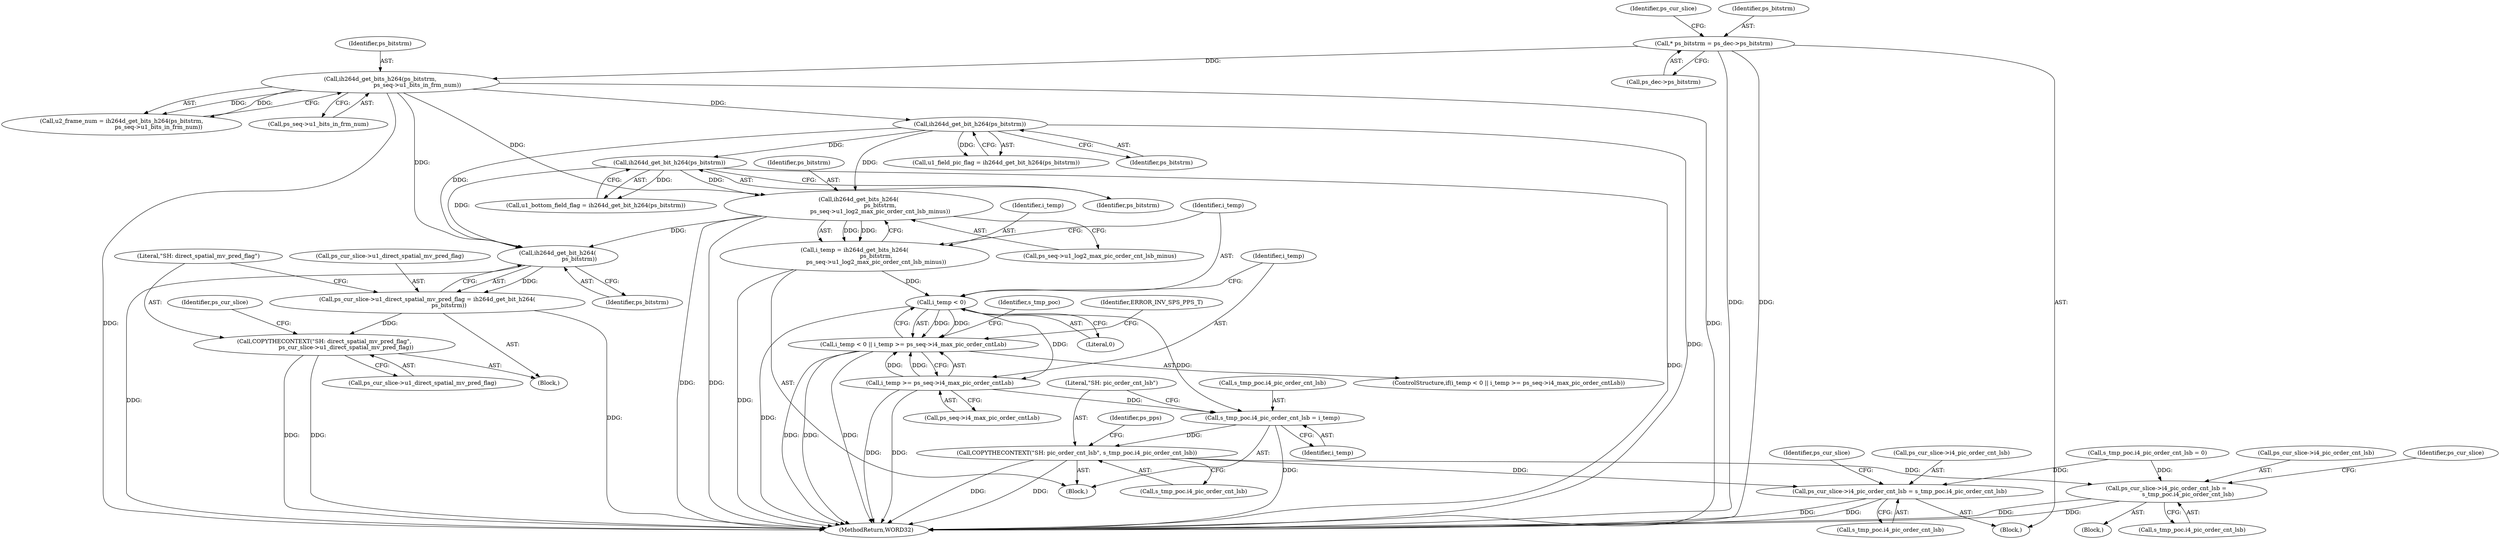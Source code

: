 digraph "0_Android_e629194c62a9a129ce378e08cb1059a8a53f1795_1@pointer" {
"1000604" [label="(Call,ih264d_get_bits_h264(\n                        ps_bitstrm,\n                        ps_seq->u1_log2_max_pic_order_cnt_lsb_minus))"];
"1000473" [label="(Call,ih264d_get_bits_h264(ps_bitstrm,\n                                         ps_seq->u1_bits_in_frm_num))"];
"1000168" [label="(Call,* ps_bitstrm = ps_dec->ps_bitstrm)"];
"1000489" [label="(Call,ih264d_get_bit_h264(ps_bitstrm))"];
"1000509" [label="(Call,ih264d_get_bit_h264(ps_bitstrm))"];
"1000602" [label="(Call,i_temp = ih264d_get_bits_h264(\n                        ps_bitstrm,\n                        ps_seq->u1_log2_max_pic_order_cnt_lsb_minus))"];
"1000611" [label="(Call,i_temp < 0)"];
"1000610" [label="(Call,i_temp < 0 || i_temp >= ps_seq->i4_max_pic_order_cntLsb)"];
"1000614" [label="(Call,i_temp >= ps_seq->i4_max_pic_order_cntLsb)"];
"1000621" [label="(Call,s_tmp_poc.i4_pic_order_cnt_lsb = i_temp)"];
"1000626" [label="(Call,COPYTHECONTEXT(\"SH: pic_order_cnt_lsb\", s_tmp_poc.i4_pic_order_cnt_lsb))"];
"1000935" [label="(Call,ps_cur_slice->i4_pic_order_cnt_lsb =\n                        s_tmp_poc.i4_pic_order_cnt_lsb)"];
"1001450" [label="(Call,ps_cur_slice->i4_pic_order_cnt_lsb = s_tmp_poc.i4_pic_order_cnt_lsb)"];
"1001503" [label="(Call,ih264d_get_bit_h264(\n                        ps_bitstrm))"];
"1001499" [label="(Call,ps_cur_slice->u1_direct_spatial_mv_pred_flag = ih264d_get_bit_h264(\n                        ps_bitstrm))"];
"1001505" [label="(Call,COPYTHECONTEXT(\"SH: direct_spatial_mv_pred_flag\",\n                        ps_cur_slice->u1_direct_spatial_mv_pred_flag))"];
"1000509" [label="(Call,ih264d_get_bit_h264(ps_bitstrm))"];
"1000487" [label="(Call,u1_field_pic_flag = ih264d_get_bit_h264(ps_bitstrm))"];
"1000177" [label="(Identifier,ps_cur_slice)"];
"1001512" [label="(Identifier,ps_cur_slice)"];
"1000610" [label="(Call,i_temp < 0 || i_temp >= ps_seq->i4_max_pic_order_cntLsb)"];
"1001450" [label="(Call,ps_cur_slice->i4_pic_order_cnt_lsb = s_tmp_poc.i4_pic_order_cnt_lsb)"];
"1000627" [label="(Literal,\"SH: pic_order_cnt_lsb\")"];
"1001454" [label="(Call,s_tmp_poc.i4_pic_order_cnt_lsb)"];
"1000170" [label="(Call,ps_dec->ps_bitstrm)"];
"1000623" [label="(Identifier,s_tmp_poc)"];
"1000939" [label="(Call,s_tmp_poc.i4_pic_order_cnt_lsb)"];
"1000473" [label="(Call,ih264d_get_bits_h264(ps_bitstrm,\n                                         ps_seq->u1_bits_in_frm_num))"];
"1000475" [label="(Call,ps_seq->u1_bits_in_frm_num)"];
"1001505" [label="(Call,COPYTHECONTEXT(\"SH: direct_spatial_mv_pred_flag\",\n                        ps_cur_slice->u1_direct_spatial_mv_pred_flag))"];
"1000615" [label="(Identifier,i_temp)"];
"1000936" [label="(Call,ps_cur_slice->i4_pic_order_cnt_lsb)"];
"1000935" [label="(Call,ps_cur_slice->i4_pic_order_cnt_lsb =\n                        s_tmp_poc.i4_pic_order_cnt_lsb)"];
"1000507" [label="(Call,u1_bottom_field_flag = ih264d_get_bit_h264(ps_bitstrm))"];
"1001506" [label="(Literal,\"SH: direct_spatial_mv_pred_flag\")"];
"1001499" [label="(Call,ps_cur_slice->u1_direct_spatial_mv_pred_flag = ih264d_get_bit_h264(\n                        ps_bitstrm))"];
"1000605" [label="(Identifier,ps_bitstrm)"];
"1000169" [label="(Identifier,ps_bitstrm)"];
"1001504" [label="(Identifier,ps_bitstrm)"];
"1000489" [label="(Call,ih264d_get_bit_h264(ps_bitstrm))"];
"1000612" [label="(Identifier,i_temp)"];
"1000611" [label="(Call,i_temp < 0)"];
"1000635" [label="(Identifier,ps_pps)"];
"1000609" [label="(ControlStructure,if(i_temp < 0 || i_temp >= ps_seq->i4_max_pic_order_cntLsb))"];
"1000603" [label="(Identifier,i_temp)"];
"1000474" [label="(Identifier,ps_bitstrm)"];
"1000168" [label="(Call,* ps_bitstrm = ps_dec->ps_bitstrm)"];
"1000616" [label="(Call,ps_seq->i4_max_pic_order_cntLsb)"];
"1000471" [label="(Call,u2_frame_num = ih264d_get_bits_h264(ps_bitstrm,\n                                         ps_seq->u1_bits_in_frm_num))"];
"1000582" [label="(Call,s_tmp_poc.i4_pic_order_cnt_lsb = 0)"];
"1000626" [label="(Call,COPYTHECONTEXT(\"SH: pic_order_cnt_lsb\", s_tmp_poc.i4_pic_order_cnt_lsb))"];
"1000614" [label="(Call,i_temp >= ps_seq->i4_max_pic_order_cntLsb)"];
"1001507" [label="(Call,ps_cur_slice->u1_direct_spatial_mv_pred_flag)"];
"1000944" [label="(Identifier,ps_cur_slice)"];
"1000625" [label="(Identifier,i_temp)"];
"1000620" [label="(Identifier,ERROR_INV_SPS_PPS_T)"];
"1000490" [label="(Identifier,ps_bitstrm)"];
"1001503" [label="(Call,ih264d_get_bit_h264(\n                        ps_bitstrm))"];
"1000166" [label="(Block,)"];
"1001498" [label="(Block,)"];
"1000602" [label="(Call,i_temp = ih264d_get_bits_h264(\n                        ps_bitstrm,\n                        ps_seq->u1_log2_max_pic_order_cnt_lsb_minus))"];
"1000621" [label="(Call,s_tmp_poc.i4_pic_order_cnt_lsb = i_temp)"];
"1001451" [label="(Call,ps_cur_slice->i4_pic_order_cnt_lsb)"];
"1000628" [label="(Call,s_tmp_poc.i4_pic_order_cnt_lsb)"];
"1000907" [label="(Block,)"];
"1002570" [label="(MethodReturn,WORD32)"];
"1000622" [label="(Call,s_tmp_poc.i4_pic_order_cnt_lsb)"];
"1001500" [label="(Call,ps_cur_slice->u1_direct_spatial_mv_pred_flag)"];
"1000613" [label="(Literal,0)"];
"1000606" [label="(Call,ps_seq->u1_log2_max_pic_order_cnt_lsb_minus)"];
"1001459" [label="(Identifier,ps_cur_slice)"];
"1000604" [label="(Call,ih264d_get_bits_h264(\n                        ps_bitstrm,\n                        ps_seq->u1_log2_max_pic_order_cnt_lsb_minus))"];
"1000510" [label="(Identifier,ps_bitstrm)"];
"1000601" [label="(Block,)"];
"1000604" -> "1000602"  [label="AST: "];
"1000604" -> "1000606"  [label="CFG: "];
"1000605" -> "1000604"  [label="AST: "];
"1000606" -> "1000604"  [label="AST: "];
"1000602" -> "1000604"  [label="CFG: "];
"1000604" -> "1002570"  [label="DDG: "];
"1000604" -> "1002570"  [label="DDG: "];
"1000604" -> "1000602"  [label="DDG: "];
"1000604" -> "1000602"  [label="DDG: "];
"1000473" -> "1000604"  [label="DDG: "];
"1000489" -> "1000604"  [label="DDG: "];
"1000509" -> "1000604"  [label="DDG: "];
"1000604" -> "1001503"  [label="DDG: "];
"1000473" -> "1000471"  [label="AST: "];
"1000473" -> "1000475"  [label="CFG: "];
"1000474" -> "1000473"  [label="AST: "];
"1000475" -> "1000473"  [label="AST: "];
"1000471" -> "1000473"  [label="CFG: "];
"1000473" -> "1002570"  [label="DDG: "];
"1000473" -> "1002570"  [label="DDG: "];
"1000473" -> "1000471"  [label="DDG: "];
"1000473" -> "1000471"  [label="DDG: "];
"1000168" -> "1000473"  [label="DDG: "];
"1000473" -> "1000489"  [label="DDG: "];
"1000473" -> "1001503"  [label="DDG: "];
"1000168" -> "1000166"  [label="AST: "];
"1000168" -> "1000170"  [label="CFG: "];
"1000169" -> "1000168"  [label="AST: "];
"1000170" -> "1000168"  [label="AST: "];
"1000177" -> "1000168"  [label="CFG: "];
"1000168" -> "1002570"  [label="DDG: "];
"1000168" -> "1002570"  [label="DDG: "];
"1000489" -> "1000487"  [label="AST: "];
"1000489" -> "1000490"  [label="CFG: "];
"1000490" -> "1000489"  [label="AST: "];
"1000487" -> "1000489"  [label="CFG: "];
"1000489" -> "1002570"  [label="DDG: "];
"1000489" -> "1000487"  [label="DDG: "];
"1000489" -> "1000509"  [label="DDG: "];
"1000489" -> "1001503"  [label="DDG: "];
"1000509" -> "1000507"  [label="AST: "];
"1000509" -> "1000510"  [label="CFG: "];
"1000510" -> "1000509"  [label="AST: "];
"1000507" -> "1000509"  [label="CFG: "];
"1000509" -> "1002570"  [label="DDG: "];
"1000509" -> "1000507"  [label="DDG: "];
"1000509" -> "1001503"  [label="DDG: "];
"1000602" -> "1000601"  [label="AST: "];
"1000603" -> "1000602"  [label="AST: "];
"1000612" -> "1000602"  [label="CFG: "];
"1000602" -> "1002570"  [label="DDG: "];
"1000602" -> "1000611"  [label="DDG: "];
"1000611" -> "1000610"  [label="AST: "];
"1000611" -> "1000613"  [label="CFG: "];
"1000612" -> "1000611"  [label="AST: "];
"1000613" -> "1000611"  [label="AST: "];
"1000615" -> "1000611"  [label="CFG: "];
"1000610" -> "1000611"  [label="CFG: "];
"1000611" -> "1002570"  [label="DDG: "];
"1000611" -> "1000610"  [label="DDG: "];
"1000611" -> "1000610"  [label="DDG: "];
"1000611" -> "1000614"  [label="DDG: "];
"1000611" -> "1000621"  [label="DDG: "];
"1000610" -> "1000609"  [label="AST: "];
"1000610" -> "1000614"  [label="CFG: "];
"1000614" -> "1000610"  [label="AST: "];
"1000620" -> "1000610"  [label="CFG: "];
"1000623" -> "1000610"  [label="CFG: "];
"1000610" -> "1002570"  [label="DDG: "];
"1000610" -> "1002570"  [label="DDG: "];
"1000610" -> "1002570"  [label="DDG: "];
"1000614" -> "1000610"  [label="DDG: "];
"1000614" -> "1000610"  [label="DDG: "];
"1000614" -> "1000616"  [label="CFG: "];
"1000615" -> "1000614"  [label="AST: "];
"1000616" -> "1000614"  [label="AST: "];
"1000614" -> "1002570"  [label="DDG: "];
"1000614" -> "1002570"  [label="DDG: "];
"1000614" -> "1000621"  [label="DDG: "];
"1000621" -> "1000601"  [label="AST: "];
"1000621" -> "1000625"  [label="CFG: "];
"1000622" -> "1000621"  [label="AST: "];
"1000625" -> "1000621"  [label="AST: "];
"1000627" -> "1000621"  [label="CFG: "];
"1000621" -> "1002570"  [label="DDG: "];
"1000621" -> "1000626"  [label="DDG: "];
"1000626" -> "1000601"  [label="AST: "];
"1000626" -> "1000628"  [label="CFG: "];
"1000627" -> "1000626"  [label="AST: "];
"1000628" -> "1000626"  [label="AST: "];
"1000635" -> "1000626"  [label="CFG: "];
"1000626" -> "1002570"  [label="DDG: "];
"1000626" -> "1002570"  [label="DDG: "];
"1000626" -> "1000935"  [label="DDG: "];
"1000626" -> "1001450"  [label="DDG: "];
"1000935" -> "1000907"  [label="AST: "];
"1000935" -> "1000939"  [label="CFG: "];
"1000936" -> "1000935"  [label="AST: "];
"1000939" -> "1000935"  [label="AST: "];
"1000944" -> "1000935"  [label="CFG: "];
"1000935" -> "1002570"  [label="DDG: "];
"1000935" -> "1002570"  [label="DDG: "];
"1000582" -> "1000935"  [label="DDG: "];
"1001450" -> "1000166"  [label="AST: "];
"1001450" -> "1001454"  [label="CFG: "];
"1001451" -> "1001450"  [label="AST: "];
"1001454" -> "1001450"  [label="AST: "];
"1001459" -> "1001450"  [label="CFG: "];
"1001450" -> "1002570"  [label="DDG: "];
"1001450" -> "1002570"  [label="DDG: "];
"1000582" -> "1001450"  [label="DDG: "];
"1001503" -> "1001499"  [label="AST: "];
"1001503" -> "1001504"  [label="CFG: "];
"1001504" -> "1001503"  [label="AST: "];
"1001499" -> "1001503"  [label="CFG: "];
"1001503" -> "1002570"  [label="DDG: "];
"1001503" -> "1001499"  [label="DDG: "];
"1001499" -> "1001498"  [label="AST: "];
"1001500" -> "1001499"  [label="AST: "];
"1001506" -> "1001499"  [label="CFG: "];
"1001499" -> "1002570"  [label="DDG: "];
"1001499" -> "1001505"  [label="DDG: "];
"1001505" -> "1001498"  [label="AST: "];
"1001505" -> "1001507"  [label="CFG: "];
"1001506" -> "1001505"  [label="AST: "];
"1001507" -> "1001505"  [label="AST: "];
"1001512" -> "1001505"  [label="CFG: "];
"1001505" -> "1002570"  [label="DDG: "];
"1001505" -> "1002570"  [label="DDG: "];
}
